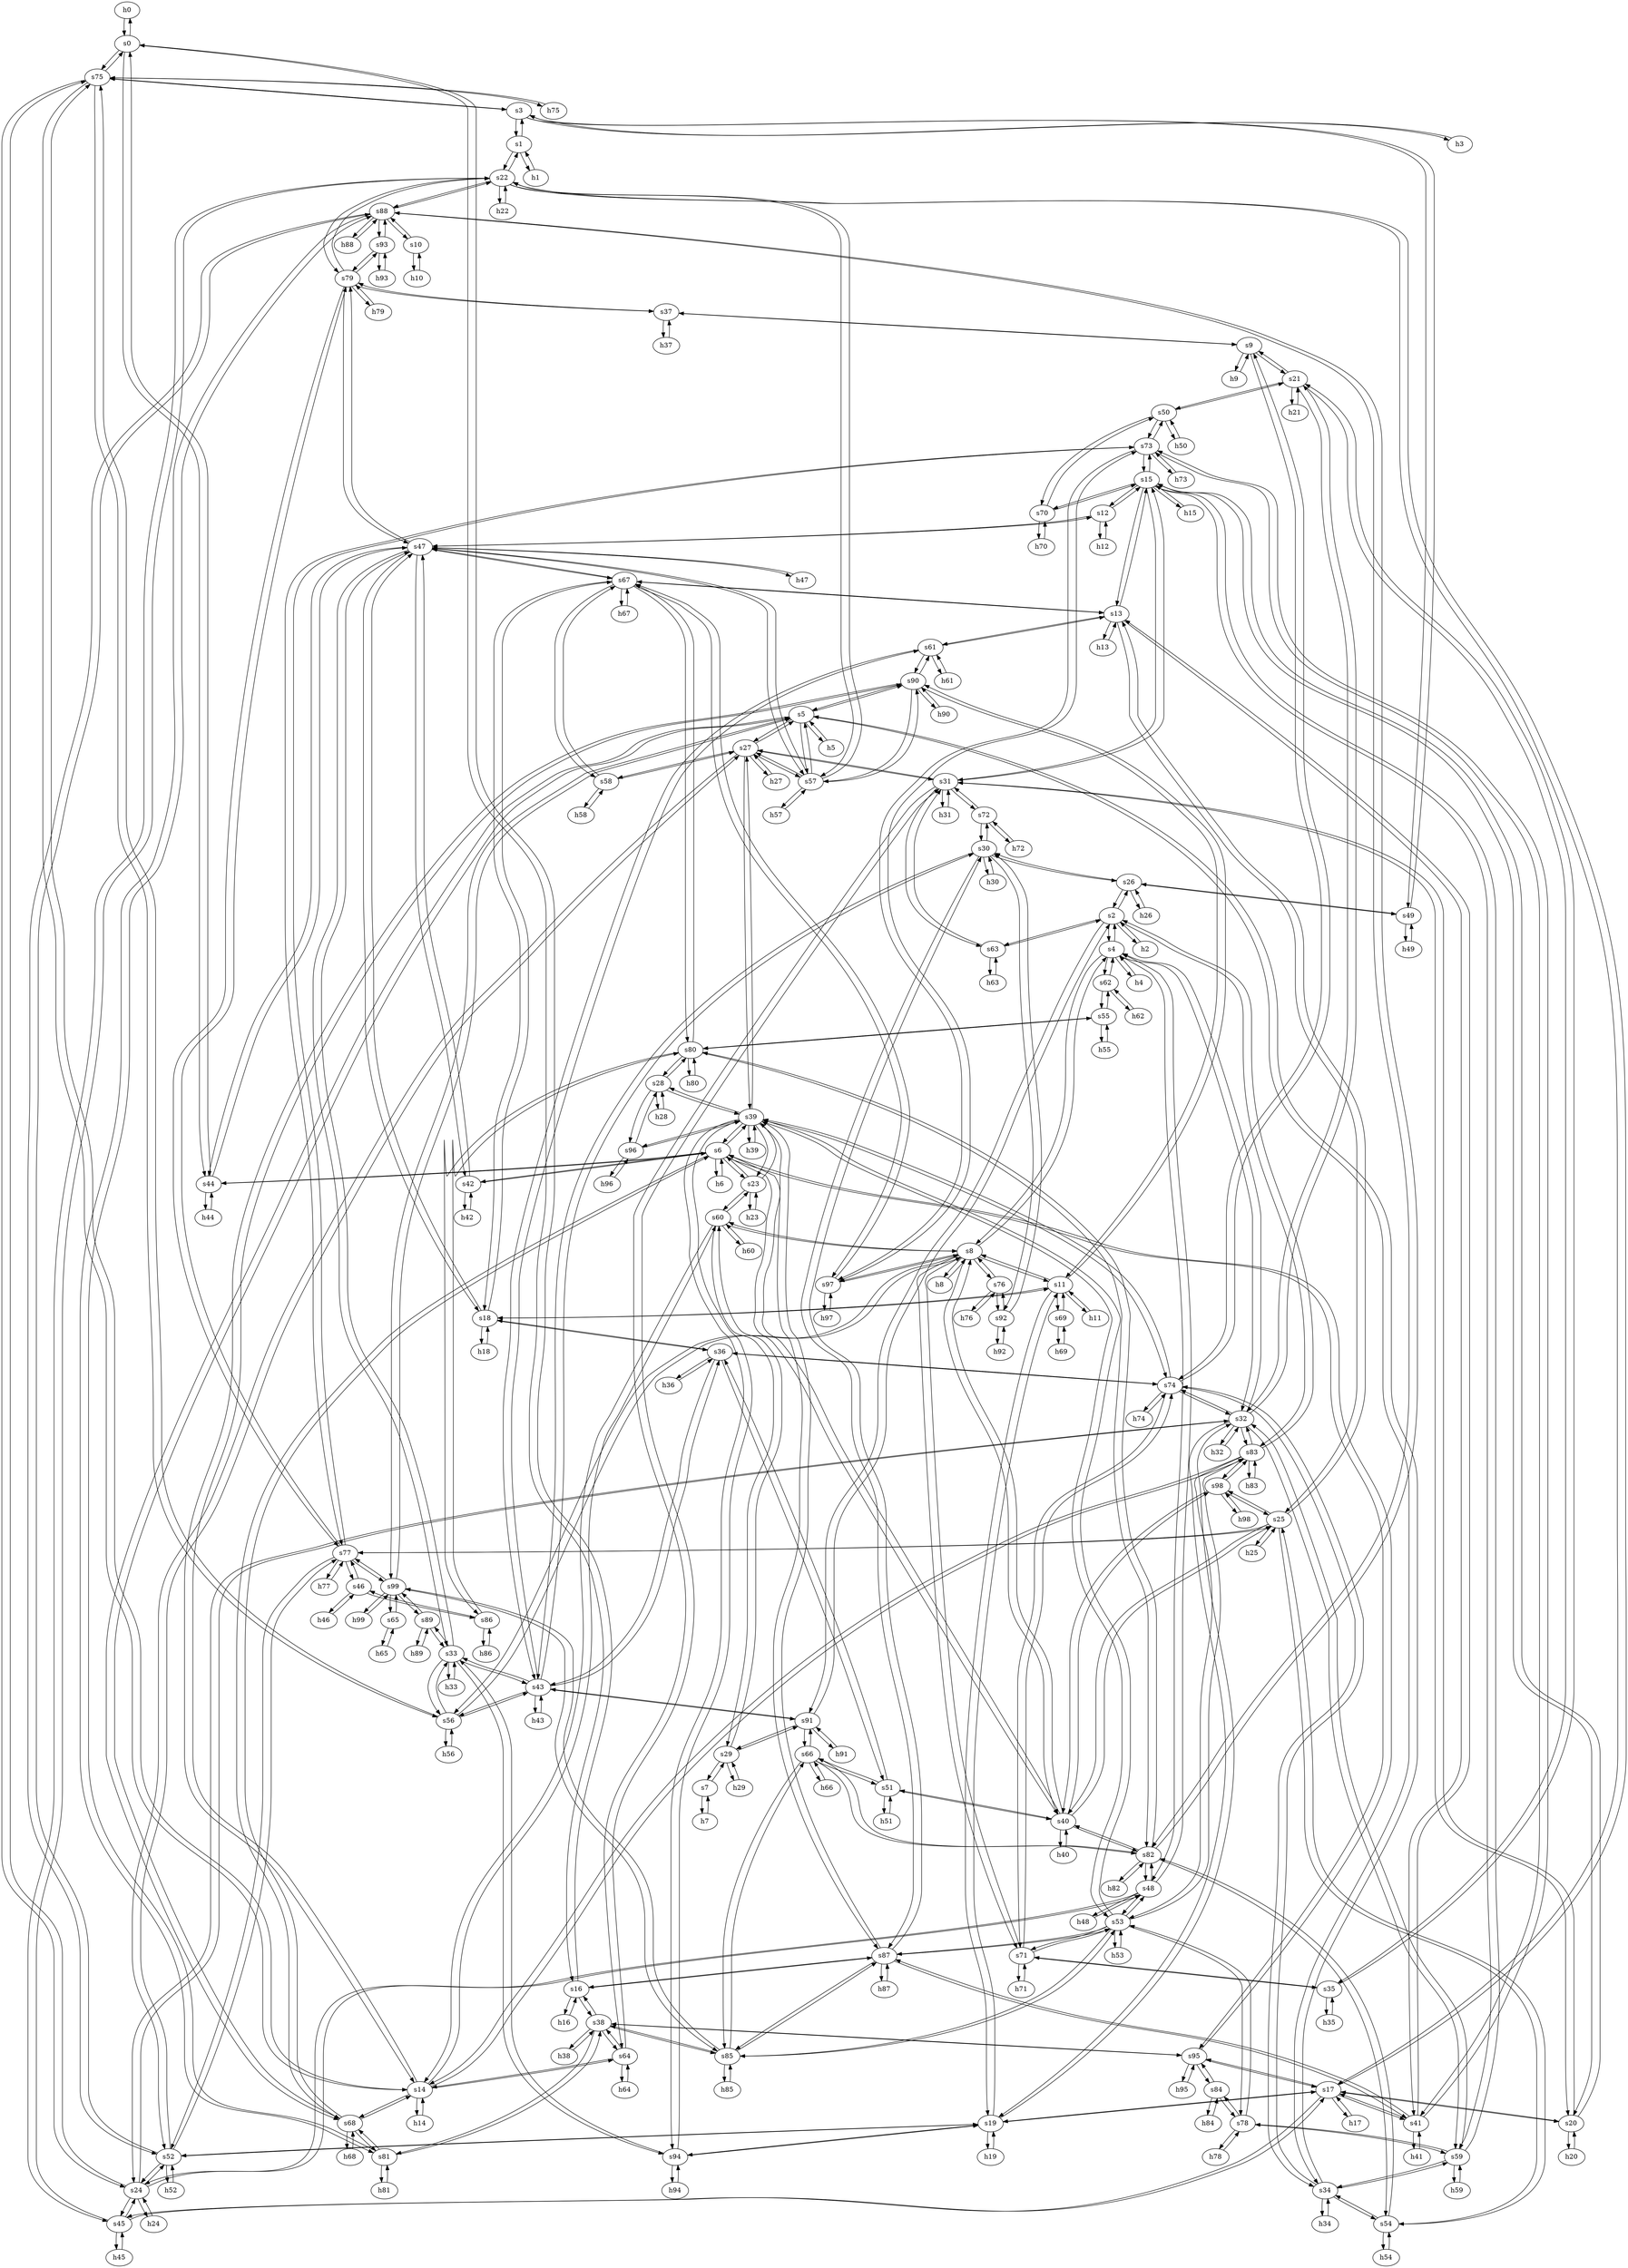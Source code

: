 strict digraph gnm100m200{
	h0 [ip="0.0.0.100",
		mac="00:00:00:00:1:0",
		type=host];
	s0 [id=0, 
		type=switch];
	h1 [ip="0.0.0.101",
		mac="00:00:00:00:1:1",
		type=host];
	s1 [id=1, 
		type=switch];
	h2 [ip="0.0.0.102",
		mac="00:00:00:00:1:2",
		type=host];
	s2 [id=2, 
		type=switch];
	h3 [ip="0.0.0.103",
		mac="00:00:00:00:1:3",
		type=host];
	s3 [id=3, 
		type=switch];
	h4 [ip="0.0.0.104",
		mac="00:00:00:00:1:4",
		type=host];
	s4 [id=4, 
		type=switch];
	h5 [ip="0.0.0.105",
		mac="00:00:00:00:1:5",
		type=host];
	s5 [id=5, 
		type=switch];
	h6 [ip="0.0.0.106",
		mac="00:00:00:00:1:6",
		type=host];
	s6 [id=6, 
		type=switch];
	h7 [ip="0.0.0.107",
		mac="00:00:00:00:1:7",
		type=host];
	s7 [id=7, 
		type=switch];
	h8 [ip="0.0.0.108",
		mac="00:00:00:00:1:8",
		type=host];
	s8 [id=8, 
		type=switch];
	h9 [ip="0.0.0.109",
		mac="00:00:00:00:1:9",
		type=host];
	s9 [id=9, 
		type=switch];
	h10 [ip="0.0.0.110",
		mac="00:00:00:00:1:10",
		type=host];
	s10 [id=10, 
		type=switch];
	h11 [ip="0.0.0.111",
		mac="00:00:00:00:1:11",
		type=host];
	s11 [id=11, 
		type=switch];
	h12 [ip="0.0.0.112",
		mac="00:00:00:00:1:12",
		type=host];
	s12 [id=12, 
		type=switch];
	h13 [ip="0.0.0.113",
		mac="00:00:00:00:1:13",
		type=host];
	s13 [id=13, 
		type=switch];
	h14 [ip="0.0.0.114",
		mac="00:00:00:00:1:14",
		type=host];
	s14 [id=14, 
		type=switch];
	h15 [ip="0.0.0.115",
		mac="00:00:00:00:1:15",
		type=host];
	s15 [id=15, 
		type=switch];
	h16 [ip="0.0.0.116",
		mac="00:00:00:00:1:16",
		type=host];
	s16 [id=16, 
		type=switch];
	h17 [ip="0.0.0.117",
		mac="00:00:00:00:1:17",
		type=host];
	s17 [id=17, 
		type=switch];
	h18 [ip="0.0.0.118",
		mac="00:00:00:00:1:18",
		type=host];
	s18 [id=18, 
		type=switch];
	h19 [ip="0.0.0.119",
		mac="00:00:00:00:1:19",
		type=host];
	s19 [id=19, 
		type=switch];
	h20 [ip="0.0.0.120",
		mac="00:00:00:00:1:20",
		type=host];
	s20 [id=20, 
		type=switch];
	h21 [ip="0.0.0.121",
		mac="00:00:00:00:1:21",
		type=host];
	s21 [id=21, 
		type=switch];
	h22 [ip="0.0.0.122",
		mac="00:00:00:00:1:22",
		type=host];
	s22 [id=22, 
		type=switch];
	h23 [ip="0.0.0.123",
		mac="00:00:00:00:1:23",
		type=host];
	s23 [id=23, 
		type=switch];
	h24 [ip="0.0.0.124",
		mac="00:00:00:00:1:24",
		type=host];
	s24 [id=24, 
		type=switch];
	h25 [ip="0.0.0.125",
		mac="00:00:00:00:1:25",
		type=host];
	s25 [id=25, 
		type=switch];
	h26 [ip="0.0.0.126",
		mac="00:00:00:00:1:26",
		type=host];
	s26 [id=26, 
		type=switch];
	h27 [ip="0.0.0.127",
		mac="00:00:00:00:1:27",
		type=host];
	s27 [id=27, 
		type=switch];
	h28 [ip="0.0.0.128",
		mac="00:00:00:00:1:28",
		type=host];
	s28 [id=28, 
		type=switch];
	h29 [ip="0.0.0.129",
		mac="00:00:00:00:1:29",
		type=host];
	s29 [id=29, 
		type=switch];
	h30 [ip="0.0.0.130",
		mac="00:00:00:00:1:30",
		type=host];
	s30 [id=30, 
		type=switch];
	h31 [ip="0.0.0.131",
		mac="00:00:00:00:1:31",
		type=host];
	s31 [id=31, 
		type=switch];
	h32 [ip="0.0.0.132",
		mac="00:00:00:00:1:32",
		type=host];
	s32 [id=32, 
		type=switch];
	h33 [ip="0.0.0.133",
		mac="00:00:00:00:1:33",
		type=host];
	s33 [id=33, 
		type=switch];
	h34 [ip="0.0.0.134",
		mac="00:00:00:00:1:34",
		type=host];
	s34 [id=34, 
		type=switch];
	h35 [ip="0.0.0.135",
		mac="00:00:00:00:1:35",
		type=host];
	s35 [id=35, 
		type=switch];
	h36 [ip="0.0.0.136",
		mac="00:00:00:00:1:36",
		type=host];
	s36 [id=36, 
		type=switch];
	h37 [ip="0.0.0.137",
		mac="00:00:00:00:1:37",
		type=host];
	s37 [id=37, 
		type=switch];
	h38 [ip="0.0.0.138",
		mac="00:00:00:00:1:38",
		type=host];
	s38 [id=38, 
		type=switch];
	h39 [ip="0.0.0.139",
		mac="00:00:00:00:1:39",
		type=host];
	s39 [id=39, 
		type=switch];
	h40 [ip="0.0.0.140",
		mac="00:00:00:00:1:40",
		type=host];
	s40 [id=40, 
		type=switch];
	h41 [ip="0.0.0.141",
		mac="00:00:00:00:1:41",
		type=host];
	s41 [id=41, 
		type=switch];
	h42 [ip="0.0.0.142",
		mac="00:00:00:00:1:42",
		type=host];
	s42 [id=42, 
		type=switch];
	h43 [ip="0.0.0.143",
		mac="00:00:00:00:1:43",
		type=host];
	s43 [id=43, 
		type=switch];
	h44 [ip="0.0.0.144",
		mac="00:00:00:00:1:44",
		type=host];
	s44 [id=44, 
		type=switch];
	h45 [ip="0.0.0.145",
		mac="00:00:00:00:1:45",
		type=host];
	s45 [id=45, 
		type=switch];
	h46 [ip="0.0.0.146",
		mac="00:00:00:00:1:46",
		type=host];
	s46 [id=46, 
		type=switch];
	h47 [ip="0.0.0.147",
		mac="00:00:00:00:1:47",
		type=host];
	s47 [id=47, 
		type=switch];
	h48 [ip="0.0.0.148",
		mac="00:00:00:00:1:48",
		type=host];
	s48 [id=48, 
		type=switch];
	h49 [ip="0.0.0.149",
		mac="00:00:00:00:1:49",
		type=host];
	s49 [id=49, 
		type=switch];
	h50 [ip="0.0.0.150",
		mac="00:00:00:00:1:50",
		type=host];
	s50 [id=50, 
		type=switch];
	h51 [ip="0.0.0.151",
		mac="00:00:00:00:1:51",
		type=host];
	s51 [id=51, 
		type=switch];
	h52 [ip="0.0.0.152",
		mac="00:00:00:00:1:52",
		type=host];
	s52 [id=52, 
		type=switch];
	h53 [ip="0.0.0.153",
		mac="00:00:00:00:1:53",
		type=host];
	s53 [id=53, 
		type=switch];
	h54 [ip="0.0.0.154",
		mac="00:00:00:00:1:54",
		type=host];
	s54 [id=54, 
		type=switch];
	h55 [ip="0.0.0.155",
		mac="00:00:00:00:1:55",
		type=host];
	s55 [id=55, 
		type=switch];
	h56 [ip="0.0.0.156",
		mac="00:00:00:00:1:56",
		type=host];
	s56 [id=56, 
		type=switch];
	h57 [ip="0.0.0.157",
		mac="00:00:00:00:1:57",
		type=host];
	s57 [id=57, 
		type=switch];
	h58 [ip="0.0.0.158",
		mac="00:00:00:00:1:58",
		type=host];
	s58 [id=58, 
		type=switch];
	h59 [ip="0.0.0.159",
		mac="00:00:00:00:1:59",
		type=host];
	s59 [id=59, 
		type=switch];
	h60 [ip="0.0.0.160",
		mac="00:00:00:00:1:60",
		type=host];
	s60 [id=60, 
		type=switch];
	h61 [ip="0.0.0.161",
		mac="00:00:00:00:1:61",
		type=host];
	s61 [id=61, 
		type=switch];
	h62 [ip="0.0.0.162",
		mac="00:00:00:00:1:62",
		type=host];
	s62 [id=62, 
		type=switch];
	h63 [ip="0.0.0.163",
		mac="00:00:00:00:1:63",
		type=host];
	s63 [id=63, 
		type=switch];
	h64 [ip="0.0.0.164",
		mac="00:00:00:00:1:64",
		type=host];
	s64 [id=64, 
		type=switch];
	h65 [ip="0.0.0.165",
		mac="00:00:00:00:1:65",
		type=host];
	s65 [id=65, 
		type=switch];
	h66 [ip="0.0.0.166",
		mac="00:00:00:00:1:66",
		type=host];
	s66 [id=66, 
		type=switch];
	h67 [ip="0.0.0.167",
		mac="00:00:00:00:1:67",
		type=host];
	s67 [id=67, 
		type=switch];
	h68 [ip="0.0.0.168",
		mac="00:00:00:00:1:68",
		type=host];
	s68 [id=68, 
		type=switch];
	h69 [ip="0.0.0.169",
		mac="00:00:00:00:1:69",
		type=host];
	s69 [id=69, 
		type=switch];
	h70 [ip="0.0.0.170",
		mac="00:00:00:00:1:70",
		type=host];
	s70 [id=70, 
		type=switch];
	h71 [ip="0.0.0.171",
		mac="00:00:00:00:1:71",
		type=host];
	s71 [id=71, 
		type=switch];
	h72 [ip="0.0.0.172",
		mac="00:00:00:00:1:72",
		type=host];
	s72 [id=72, 
		type=switch];
	h73 [ip="0.0.0.173",
		mac="00:00:00:00:1:73",
		type=host];
	s73 [id=73, 
		type=switch];
	h74 [ip="0.0.0.174",
		mac="00:00:00:00:1:74",
		type=host];
	s74 [id=74, 
		type=switch];
	h75 [ip="0.0.0.175",
		mac="00:00:00:00:1:75",
		type=host];
	s75 [id=75, 
		type=switch];
	h76 [ip="0.0.0.176",
		mac="00:00:00:00:1:76",
		type=host];
	s76 [id=76, 
		type=switch];
	h77 [ip="0.0.0.177",
		mac="00:00:00:00:1:77",
		type=host];
	s77 [id=77, 
		type=switch];
	h78 [ip="0.0.0.178",
		mac="00:00:00:00:1:78",
		type=host];
	s78 [id=78, 
		type=switch];
	h79 [ip="0.0.0.179",
		mac="00:00:00:00:1:79",
		type=host];
	s79 [id=79, 
		type=switch];
	h80 [ip="0.0.0.180",
		mac="00:00:00:00:1:80",
		type=host];
	s80 [id=80, 
		type=switch];
	h81 [ip="0.0.0.181",
		mac="00:00:00:00:1:81",
		type=host];
	s81 [id=81, 
		type=switch];
	h82 [ip="0.0.0.182",
		mac="00:00:00:00:1:82",
		type=host];
	s82 [id=82, 
		type=switch];
	h83 [ip="0.0.0.183",
		mac="00:00:00:00:1:83",
		type=host];
	s83 [id=83, 
		type=switch];
	h84 [ip="0.0.0.184",
		mac="00:00:00:00:1:84",
		type=host];
	s84 [id=84, 
		type=switch];
	h85 [ip="0.0.0.185",
		mac="00:00:00:00:1:85",
		type=host];
	s85 [id=85, 
		type=switch];
	h86 [ip="0.0.0.186",
		mac="00:00:00:00:1:86",
		type=host];
	s86 [id=86, 
		type=switch];
	h87 [ip="0.0.0.187",
		mac="00:00:00:00:1:87",
		type=host];
	s87 [id=87, 
		type=switch];
	h88 [ip="0.0.0.188",
		mac="00:00:00:00:1:88",
		type=host];
	s88 [id=88, 
		type=switch];
	h89 [ip="0.0.0.189",
		mac="00:00:00:00:1:89",
		type=host];
	s89 [id=89, 
		type=switch];
	h90 [ip="0.0.0.190",
		mac="00:00:00:00:1:90",
		type=host];
	s90 [id=90, 
		type=switch];
	h91 [ip="0.0.0.191",
		mac="00:00:00:00:1:91",
		type=host];
	s91 [id=91, 
		type=switch];
	h92 [ip="0.0.0.192",
		mac="00:00:00:00:1:92",
		type=host];
	s92 [id=92, 
		type=switch];
	h93 [ip="0.0.0.193",
		mac="00:00:00:00:1:93",
		type=host];
	s93 [id=93, 
		type=switch];
	h94 [ip="0.0.0.194",
		mac="00:00:00:00:1:94",
		type=host];
	s94 [id=94, 
		type=switch];
	h95 [ip="0.0.0.195",
		mac="00:00:00:00:1:95",
		type=host];
	s95 [id=95, 
		type=switch];
	h96 [ip="0.0.0.196",
		mac="00:00:00:00:1:96",
		type=host];
	s96 [id=96, 
		type=switch];
	h97 [ip="0.0.0.197",
		mac="00:00:00:00:1:97",
		type=host];
	s97 [id=97, 
		type=switch];
	h98 [ip="0.0.0.198",
		mac="00:00:00:00:1:98",
		type=host];
	s98 [id=98, 
		type=switch];
	h99 [ip="0.0.0.199",
		mac="00:00:00:00:1:99",
		type=host];
	s99 [id=99, 
		type=switch];
	h0 -> s0  [capacity="100Gbps", 
				cost=1, 
				dst_port=1,
				src_port=1];
	s0 -> h0  [capacity="100Gbps", 
				cost=1, 
				dst_port=1,
				src_port=1];
	h1 -> s1  [capacity="100Gbps", 
				cost=1, 
				dst_port=1,
				src_port=1];
	s1 -> h1  [capacity="100Gbps", 
				cost=1, 
				dst_port=1,
				src_port=1];
	h2 -> s2  [capacity="100Gbps", 
				cost=1, 
				dst_port=1,
				src_port=1];
	s2 -> h2  [capacity="100Gbps", 
				cost=1, 
				dst_port=1,
				src_port=1];
	h3 -> s3  [capacity="100Gbps", 
				cost=1, 
				dst_port=1,
				src_port=1];
	s3 -> h3  [capacity="100Gbps", 
				cost=1, 
				dst_port=1,
				src_port=1];
	h4 -> s4  [capacity="100Gbps", 
				cost=1, 
				dst_port=1,
				src_port=1];
	s4 -> h4  [capacity="100Gbps", 
				cost=1, 
				dst_port=1,
				src_port=1];
	h5 -> s5  [capacity="100Gbps", 
				cost=1, 
				dst_port=1,
				src_port=1];
	s5 -> h5  [capacity="100Gbps", 
				cost=1, 
				dst_port=1,
				src_port=1];
	h6 -> s6  [capacity="100Gbps", 
				cost=1, 
				dst_port=1,
				src_port=1];
	s6 -> h6  [capacity="100Gbps", 
				cost=1, 
				dst_port=1,
				src_port=1];
	h7 -> s7  [capacity="100Gbps", 
				cost=1, 
				dst_port=1,
				src_port=1];
	s7 -> h7  [capacity="100Gbps", 
				cost=1, 
				dst_port=1,
				src_port=1];
	h8 -> s8  [capacity="100Gbps", 
				cost=1, 
				dst_port=1,
				src_port=1];
	s8 -> h8  [capacity="100Gbps", 
				cost=1, 
				dst_port=1,
				src_port=1];
	h9 -> s9  [capacity="100Gbps", 
				cost=1, 
				dst_port=1,
				src_port=1];
	s9 -> h9  [capacity="100Gbps", 
				cost=1, 
				dst_port=1,
				src_port=1];
	h10 -> s10  [capacity="100Gbps", 
				cost=1, 
				dst_port=1,
				src_port=1];
	s10 -> h10  [capacity="100Gbps", 
				cost=1, 
				dst_port=1,
				src_port=1];
	h11 -> s11  [capacity="100Gbps", 
				cost=1, 
				dst_port=1,
				src_port=1];
	s11 -> h11  [capacity="100Gbps", 
				cost=1, 
				dst_port=1,
				src_port=1];
	h12 -> s12  [capacity="100Gbps", 
				cost=1, 
				dst_port=1,
				src_port=1];
	s12 -> h12  [capacity="100Gbps", 
				cost=1, 
				dst_port=1,
				src_port=1];
	h13 -> s13  [capacity="100Gbps", 
				cost=1, 
				dst_port=1,
				src_port=1];
	s13 -> h13  [capacity="100Gbps", 
				cost=1, 
				dst_port=1,
				src_port=1];
	h14 -> s14  [capacity="100Gbps", 
				cost=1, 
				dst_port=1,
				src_port=1];
	s14 -> h14  [capacity="100Gbps", 
				cost=1, 
				dst_port=1,
				src_port=1];
	h15 -> s15  [capacity="100Gbps", 
				cost=1, 
				dst_port=1,
				src_port=1];
	s15 -> h15  [capacity="100Gbps", 
				cost=1, 
				dst_port=1,
				src_port=1];
	h16 -> s16  [capacity="100Gbps", 
				cost=1, 
				dst_port=1,
				src_port=1];
	s16 -> h16  [capacity="100Gbps", 
				cost=1, 
				dst_port=1,
				src_port=1];
	h17 -> s17  [capacity="100Gbps", 
				cost=1, 
				dst_port=1,
				src_port=1];
	s17 -> h17  [capacity="100Gbps", 
				cost=1, 
				dst_port=1,
				src_port=1];
	h18 -> s18  [capacity="100Gbps", 
				cost=1, 
				dst_port=1,
				src_port=1];
	s18 -> h18  [capacity="100Gbps", 
				cost=1, 
				dst_port=1,
				src_port=1];
	h19 -> s19  [capacity="100Gbps", 
				cost=1, 
				dst_port=1,
				src_port=1];
	s19 -> h19  [capacity="100Gbps", 
				cost=1, 
				dst_port=1,
				src_port=1];
	h20 -> s20  [capacity="100Gbps", 
				cost=1, 
				dst_port=1,
				src_port=1];
	s20 -> h20  [capacity="100Gbps", 
				cost=1, 
				dst_port=1,
				src_port=1];
	h21 -> s21  [capacity="100Gbps", 
				cost=1, 
				dst_port=1,
				src_port=1];
	s21 -> h21  [capacity="100Gbps", 
				cost=1, 
				dst_port=1,
				src_port=1];
	h22 -> s22  [capacity="100Gbps", 
				cost=1, 
				dst_port=1,
				src_port=1];
	s22 -> h22  [capacity="100Gbps", 
				cost=1, 
				dst_port=1,
				src_port=1];
	h23 -> s23  [capacity="100Gbps", 
				cost=1, 
				dst_port=1,
				src_port=1];
	s23 -> h23  [capacity="100Gbps", 
				cost=1, 
				dst_port=1,
				src_port=1];
	h24 -> s24  [capacity="100Gbps", 
				cost=1, 
				dst_port=1,
				src_port=1];
	s24 -> h24  [capacity="100Gbps", 
				cost=1, 
				dst_port=1,
				src_port=1];
	h25 -> s25  [capacity="100Gbps", 
				cost=1, 
				dst_port=1,
				src_port=1];
	s25 -> h25  [capacity="100Gbps", 
				cost=1, 
				dst_port=1,
				src_port=1];
	h26 -> s26  [capacity="100Gbps", 
				cost=1, 
				dst_port=1,
				src_port=1];
	s26 -> h26  [capacity="100Gbps", 
				cost=1, 
				dst_port=1,
				src_port=1];
	h27 -> s27  [capacity="100Gbps", 
				cost=1, 
				dst_port=1,
				src_port=1];
	s27 -> h27  [capacity="100Gbps", 
				cost=1, 
				dst_port=1,
				src_port=1];
	h28 -> s28  [capacity="100Gbps", 
				cost=1, 
				dst_port=1,
				src_port=1];
	s28 -> h28  [capacity="100Gbps", 
				cost=1, 
				dst_port=1,
				src_port=1];
	h29 -> s29  [capacity="100Gbps", 
				cost=1, 
				dst_port=1,
				src_port=1];
	s29 -> h29  [capacity="100Gbps", 
				cost=1, 
				dst_port=1,
				src_port=1];
	h30 -> s30  [capacity="100Gbps", 
				cost=1, 
				dst_port=1,
				src_port=1];
	s30 -> h30  [capacity="100Gbps", 
				cost=1, 
				dst_port=1,
				src_port=1];
	h31 -> s31  [capacity="100Gbps", 
				cost=1, 
				dst_port=1,
				src_port=1];
	s31 -> h31  [capacity="100Gbps", 
				cost=1, 
				dst_port=1,
				src_port=1];
	h32 -> s32  [capacity="100Gbps", 
				cost=1, 
				dst_port=1,
				src_port=1];
	s32 -> h32  [capacity="100Gbps", 
				cost=1, 
				dst_port=1,
				src_port=1];
	h33 -> s33  [capacity="100Gbps", 
				cost=1, 
				dst_port=1,
				src_port=1];
	s33 -> h33  [capacity="100Gbps", 
				cost=1, 
				dst_port=1,
				src_port=1];
	h34 -> s34  [capacity="100Gbps", 
				cost=1, 
				dst_port=1,
				src_port=1];
	s34 -> h34  [capacity="100Gbps", 
				cost=1, 
				dst_port=1,
				src_port=1];
	h35 -> s35  [capacity="100Gbps", 
				cost=1, 
				dst_port=1,
				src_port=1];
	s35 -> h35  [capacity="100Gbps", 
				cost=1, 
				dst_port=1,
				src_port=1];
	h36 -> s36  [capacity="100Gbps", 
				cost=1, 
				dst_port=1,
				src_port=1];
	s36 -> h36  [capacity="100Gbps", 
				cost=1, 
				dst_port=1,
				src_port=1];
	h37 -> s37  [capacity="100Gbps", 
				cost=1, 
				dst_port=1,
				src_port=1];
	s37 -> h37  [capacity="100Gbps", 
				cost=1, 
				dst_port=1,
				src_port=1];
	h38 -> s38  [capacity="100Gbps", 
				cost=1, 
				dst_port=1,
				src_port=1];
	s38 -> h38  [capacity="100Gbps", 
				cost=1, 
				dst_port=1,
				src_port=1];
	h39 -> s39  [capacity="100Gbps", 
				cost=1, 
				dst_port=1,
				src_port=1];
	s39 -> h39  [capacity="100Gbps", 
				cost=1, 
				dst_port=1,
				src_port=1];
	h40 -> s40  [capacity="100Gbps", 
				cost=1, 
				dst_port=1,
				src_port=1];
	s40 -> h40  [capacity="100Gbps", 
				cost=1, 
				dst_port=1,
				src_port=1];
	h41 -> s41  [capacity="100Gbps", 
				cost=1, 
				dst_port=1,
				src_port=1];
	s41 -> h41  [capacity="100Gbps", 
				cost=1, 
				dst_port=1,
				src_port=1];
	h42 -> s42  [capacity="100Gbps", 
				cost=1, 
				dst_port=1,
				src_port=1];
	s42 -> h42  [capacity="100Gbps", 
				cost=1, 
				dst_port=1,
				src_port=1];
	h43 -> s43  [capacity="100Gbps", 
				cost=1, 
				dst_port=1,
				src_port=1];
	s43 -> h43  [capacity="100Gbps", 
				cost=1, 
				dst_port=1,
				src_port=1];
	h44 -> s44  [capacity="100Gbps", 
				cost=1, 
				dst_port=1,
				src_port=1];
	s44 -> h44  [capacity="100Gbps", 
				cost=1, 
				dst_port=1,
				src_port=1];
	h45 -> s45  [capacity="100Gbps", 
				cost=1, 
				dst_port=1,
				src_port=1];
	s45 -> h45  [capacity="100Gbps", 
				cost=1, 
				dst_port=1,
				src_port=1];
	h46 -> s46  [capacity="100Gbps", 
				cost=1, 
				dst_port=1,
				src_port=1];
	s46 -> h46  [capacity="100Gbps", 
				cost=1, 
				dst_port=1,
				src_port=1];
	h47 -> s47  [capacity="100Gbps", 
				cost=1, 
				dst_port=1,
				src_port=1];
	s47 -> h47  [capacity="100Gbps", 
				cost=1, 
				dst_port=1,
				src_port=1];
	h48 -> s48  [capacity="100Gbps", 
				cost=1, 
				dst_port=1,
				src_port=1];
	s48 -> h48  [capacity="100Gbps", 
				cost=1, 
				dst_port=1,
				src_port=1];
	h49 -> s49  [capacity="100Gbps", 
				cost=1, 
				dst_port=1,
				src_port=1];
	s49 -> h49  [capacity="100Gbps", 
				cost=1, 
				dst_port=1,
				src_port=1];
	h50 -> s50  [capacity="100Gbps", 
				cost=1, 
				dst_port=1,
				src_port=1];
	s50 -> h50  [capacity="100Gbps", 
				cost=1, 
				dst_port=1,
				src_port=1];
	h51 -> s51  [capacity="100Gbps", 
				cost=1, 
				dst_port=1,
				src_port=1];
	s51 -> h51  [capacity="100Gbps", 
				cost=1, 
				dst_port=1,
				src_port=1];
	h52 -> s52  [capacity="100Gbps", 
				cost=1, 
				dst_port=1,
				src_port=1];
	s52 -> h52  [capacity="100Gbps", 
				cost=1, 
				dst_port=1,
				src_port=1];
	h53 -> s53  [capacity="100Gbps", 
				cost=1, 
				dst_port=1,
				src_port=1];
	s53 -> h53  [capacity="100Gbps", 
				cost=1, 
				dst_port=1,
				src_port=1];
	h54 -> s54  [capacity="100Gbps", 
				cost=1, 
				dst_port=1,
				src_port=1];
	s54 -> h54  [capacity="100Gbps", 
				cost=1, 
				dst_port=1,
				src_port=1];
	h55 -> s55  [capacity="100Gbps", 
				cost=1, 
				dst_port=1,
				src_port=1];
	s55 -> h55  [capacity="100Gbps", 
				cost=1, 
				dst_port=1,
				src_port=1];
	h56 -> s56  [capacity="100Gbps", 
				cost=1, 
				dst_port=1,
				src_port=1];
	s56 -> h56  [capacity="100Gbps", 
				cost=1, 
				dst_port=1,
				src_port=1];
	h57 -> s57  [capacity="100Gbps", 
				cost=1, 
				dst_port=1,
				src_port=1];
	s57 -> h57  [capacity="100Gbps", 
				cost=1, 
				dst_port=1,
				src_port=1];
	h58 -> s58  [capacity="100Gbps", 
				cost=1, 
				dst_port=1,
				src_port=1];
	s58 -> h58  [capacity="100Gbps", 
				cost=1, 
				dst_port=1,
				src_port=1];
	h59 -> s59  [capacity="100Gbps", 
				cost=1, 
				dst_port=1,
				src_port=1];
	s59 -> h59  [capacity="100Gbps", 
				cost=1, 
				dst_port=1,
				src_port=1];
	h60 -> s60  [capacity="100Gbps", 
				cost=1, 
				dst_port=1,
				src_port=1];
	s60 -> h60  [capacity="100Gbps", 
				cost=1, 
				dst_port=1,
				src_port=1];
	h61 -> s61  [capacity="100Gbps", 
				cost=1, 
				dst_port=1,
				src_port=1];
	s61 -> h61  [capacity="100Gbps", 
				cost=1, 
				dst_port=1,
				src_port=1];
	h62 -> s62  [capacity="100Gbps", 
				cost=1, 
				dst_port=1,
				src_port=1];
	s62 -> h62  [capacity="100Gbps", 
				cost=1, 
				dst_port=1,
				src_port=1];
	h63 -> s63  [capacity="100Gbps", 
				cost=1, 
				dst_port=1,
				src_port=1];
	s63 -> h63  [capacity="100Gbps", 
				cost=1, 
				dst_port=1,
				src_port=1];
	h64 -> s64  [capacity="100Gbps", 
				cost=1, 
				dst_port=1,
				src_port=1];
	s64 -> h64  [capacity="100Gbps", 
				cost=1, 
				dst_port=1,
				src_port=1];
	h65 -> s65  [capacity="100Gbps", 
				cost=1, 
				dst_port=1,
				src_port=1];
	s65 -> h65  [capacity="100Gbps", 
				cost=1, 
				dst_port=1,
				src_port=1];
	h66 -> s66  [capacity="100Gbps", 
				cost=1, 
				dst_port=1,
				src_port=1];
	s66 -> h66  [capacity="100Gbps", 
				cost=1, 
				dst_port=1,
				src_port=1];
	h67 -> s67  [capacity="100Gbps", 
				cost=1, 
				dst_port=1,
				src_port=1];
	s67 -> h67  [capacity="100Gbps", 
				cost=1, 
				dst_port=1,
				src_port=1];
	h68 -> s68  [capacity="100Gbps", 
				cost=1, 
				dst_port=1,
				src_port=1];
	s68 -> h68  [capacity="100Gbps", 
				cost=1, 
				dst_port=1,
				src_port=1];
	h69 -> s69  [capacity="100Gbps", 
				cost=1, 
				dst_port=1,
				src_port=1];
	s69 -> h69  [capacity="100Gbps", 
				cost=1, 
				dst_port=1,
				src_port=1];
	h70 -> s70  [capacity="100Gbps", 
				cost=1, 
				dst_port=1,
				src_port=1];
	s70 -> h70  [capacity="100Gbps", 
				cost=1, 
				dst_port=1,
				src_port=1];
	h71 -> s71  [capacity="100Gbps", 
				cost=1, 
				dst_port=1,
				src_port=1];
	s71 -> h71  [capacity="100Gbps", 
				cost=1, 
				dst_port=1,
				src_port=1];
	h72 -> s72  [capacity="100Gbps", 
				cost=1, 
				dst_port=1,
				src_port=1];
	s72 -> h72  [capacity="100Gbps", 
				cost=1, 
				dst_port=1,
				src_port=1];
	h73 -> s73  [capacity="100Gbps", 
				cost=1, 
				dst_port=1,
				src_port=1];
	s73 -> h73  [capacity="100Gbps", 
				cost=1, 
				dst_port=1,
				src_port=1];
	h74 -> s74  [capacity="100Gbps", 
				cost=1, 
				dst_port=1,
				src_port=1];
	s74 -> h74  [capacity="100Gbps", 
				cost=1, 
				dst_port=1,
				src_port=1];
	h75 -> s75  [capacity="100Gbps", 
				cost=1, 
				dst_port=1,
				src_port=1];
	s75 -> h75  [capacity="100Gbps", 
				cost=1, 
				dst_port=1,
				src_port=1];
	h76 -> s76  [capacity="100Gbps", 
				cost=1, 
				dst_port=1,
				src_port=1];
	s76 -> h76  [capacity="100Gbps", 
				cost=1, 
				dst_port=1,
				src_port=1];
	h77 -> s77  [capacity="100Gbps", 
				cost=1, 
				dst_port=1,
				src_port=1];
	s77 -> h77  [capacity="100Gbps", 
				cost=1, 
				dst_port=1,
				src_port=1];
	h78 -> s78  [capacity="100Gbps", 
				cost=1, 
				dst_port=1,
				src_port=1];
	s78 -> h78  [capacity="100Gbps", 
				cost=1, 
				dst_port=1,
				src_port=1];
	h79 -> s79  [capacity="100Gbps", 
				cost=1, 
				dst_port=1,
				src_port=1];
	s79 -> h79  [capacity="100Gbps", 
				cost=1, 
				dst_port=1,
				src_port=1];
	h80 -> s80  [capacity="100Gbps", 
				cost=1, 
				dst_port=1,
				src_port=1];
	s80 -> h80  [capacity="100Gbps", 
				cost=1, 
				dst_port=1,
				src_port=1];
	h81 -> s81  [capacity="100Gbps", 
				cost=1, 
				dst_port=1,
				src_port=1];
	s81 -> h81  [capacity="100Gbps", 
				cost=1, 
				dst_port=1,
				src_port=1];
	h82 -> s82  [capacity="100Gbps", 
				cost=1, 
				dst_port=1,
				src_port=1];
	s82 -> h82  [capacity="100Gbps", 
				cost=1, 
				dst_port=1,
				src_port=1];
	h83 -> s83  [capacity="100Gbps", 
				cost=1, 
				dst_port=1,
				src_port=1];
	s83 -> h83  [capacity="100Gbps", 
				cost=1, 
				dst_port=1,
				src_port=1];
	h84 -> s84  [capacity="100Gbps", 
				cost=1, 
				dst_port=1,
				src_port=1];
	s84 -> h84  [capacity="100Gbps", 
				cost=1, 
				dst_port=1,
				src_port=1];
	h85 -> s85  [capacity="100Gbps", 
				cost=1, 
				dst_port=1,
				src_port=1];
	s85 -> h85  [capacity="100Gbps", 
				cost=1, 
				dst_port=1,
				src_port=1];
	h86 -> s86  [capacity="100Gbps", 
				cost=1, 
				dst_port=1,
				src_port=1];
	s86 -> h86  [capacity="100Gbps", 
				cost=1, 
				dst_port=1,
				src_port=1];
	h87 -> s87  [capacity="100Gbps", 
				cost=1, 
				dst_port=1,
				src_port=1];
	s87 -> h87  [capacity="100Gbps", 
				cost=1, 
				dst_port=1,
				src_port=1];
	h88 -> s88  [capacity="100Gbps", 
				cost=1, 
				dst_port=1,
				src_port=1];
	s88 -> h88  [capacity="100Gbps", 
				cost=1, 
				dst_port=1,
				src_port=1];
	h89 -> s89  [capacity="100Gbps", 
				cost=1, 
				dst_port=1,
				src_port=1];
	s89 -> h89  [capacity="100Gbps", 
				cost=1, 
				dst_port=1,
				src_port=1];
	h90 -> s90  [capacity="100Gbps", 
				cost=1, 
				dst_port=1,
				src_port=1];
	s90 -> h90  [capacity="100Gbps", 
				cost=1, 
				dst_port=1,
				src_port=1];
	h91 -> s91  [capacity="100Gbps", 
				cost=1, 
				dst_port=1,
				src_port=1];
	s91 -> h91  [capacity="100Gbps", 
				cost=1, 
				dst_port=1,
				src_port=1];
	h92 -> s92  [capacity="100Gbps", 
				cost=1, 
				dst_port=1,
				src_port=1];
	s92 -> h92  [capacity="100Gbps", 
				cost=1, 
				dst_port=1,
				src_port=1];
	h93 -> s93  [capacity="100Gbps", 
				cost=1, 
				dst_port=1,
				src_port=1];
	s93 -> h93  [capacity="100Gbps", 
				cost=1, 
				dst_port=1,
				src_port=1];
	h94 -> s94  [capacity="100Gbps", 
				cost=1, 
				dst_port=1,
				src_port=1];
	s94 -> h94  [capacity="100Gbps", 
				cost=1, 
				dst_port=1,
				src_port=1];
	h95 -> s95  [capacity="100Gbps", 
				cost=1, 
				dst_port=1,
				src_port=1];
	s95 -> h95  [capacity="100Gbps", 
				cost=1, 
				dst_port=1,
				src_port=1];
	h96 -> s96  [capacity="100Gbps", 
				cost=1, 
				dst_port=1,
				src_port=1];
	s96 -> h96  [capacity="100Gbps", 
				cost=1, 
				dst_port=1,
				src_port=1];
	h97 -> s97  [capacity="100Gbps", 
				cost=1, 
				dst_port=1,
				src_port=1];
	s97 -> h97  [capacity="100Gbps", 
				cost=1, 
				dst_port=1,
				src_port=1];
	h98 -> s98  [capacity="100Gbps", 
				cost=1, 
				dst_port=1,
				src_port=1];
	s98 -> h98  [capacity="100Gbps", 
				cost=1, 
				dst_port=1,
				src_port=1];
	h99 -> s99  [capacity="100Gbps", 
				cost=1, 
				dst_port=1,
				src_port=1];
	s99 -> h99  [capacity="100Gbps", 
				cost=1, 
				dst_port=1,
				src_port=1];
	s0 -> s16  [capacity="1Gbps", 
				cost=1, 
				dst_port=1,
				src_port=1];
	s0 -> s44  [capacity="1Gbps", 
				cost=1, 
				dst_port=1,
				src_port=1];
	s0 -> s75  [capacity="1Gbps", 
				cost=1, 
				dst_port=1,
				src_port=1];
	s1 -> s3  [capacity="1Gbps", 
				cost=1, 
				dst_port=1,
				src_port=1];
	s1 -> s22  [capacity="1Gbps", 
				cost=1, 
				dst_port=1,
				src_port=1];
	s2 -> s4  [capacity="1Gbps", 
				cost=1, 
				dst_port=1,
				src_port=1];
	s2 -> s26  [capacity="1Gbps", 
				cost=1, 
				dst_port=1,
				src_port=1];
	s2 -> s63  [capacity="1Gbps", 
				cost=1, 
				dst_port=1,
				src_port=1];
	s2 -> s83  [capacity="1Gbps", 
				cost=1, 
				dst_port=1,
				src_port=1];
	s2 -> s91  [capacity="1Gbps", 
				cost=1, 
				dst_port=1,
				src_port=1];
	s3 -> s1  [capacity="1Gbps", 
				cost=1, 
				dst_port=1,
				src_port=1];
	s3 -> s49  [capacity="1Gbps", 
				cost=1, 
				dst_port=1,
				src_port=1];
	s3 -> s75  [capacity="1Gbps", 
				cost=1, 
				dst_port=1,
				src_port=1];
	s4 -> s2  [capacity="1Gbps", 
				cost=1, 
				dst_port=1,
				src_port=1];
	s4 -> s8  [capacity="1Gbps", 
				cost=1, 
				dst_port=1,
				src_port=1];
	s4 -> s32  [capacity="1Gbps", 
				cost=1, 
				dst_port=1,
				src_port=1];
	s4 -> s48  [capacity="1Gbps", 
				cost=1, 
				dst_port=1,
				src_port=1];
	s4 -> s62  [capacity="1Gbps", 
				cost=1, 
				dst_port=1,
				src_port=1];
	s5 -> s27  [capacity="1Gbps", 
				cost=1, 
				dst_port=1,
				src_port=1];
	s5 -> s34  [capacity="1Gbps", 
				cost=1, 
				dst_port=1,
				src_port=1];
	s5 -> s57  [capacity="1Gbps", 
				cost=1, 
				dst_port=1,
				src_port=1];
	s5 -> s68  [capacity="1Gbps", 
				cost=1, 
				dst_port=1,
				src_port=1];
	s5 -> s90  [capacity="1Gbps", 
				cost=1, 
				dst_port=1,
				src_port=1];
	s5 -> s99  [capacity="1Gbps", 
				cost=1, 
				dst_port=1,
				src_port=1];
	s6 -> s23  [capacity="1Gbps", 
				cost=1, 
				dst_port=1,
				src_port=1];
	s6 -> s39  [capacity="1Gbps", 
				cost=1, 
				dst_port=1,
				src_port=1];
	s6 -> s40  [capacity="1Gbps", 
				cost=1, 
				dst_port=1,
				src_port=1];
	s6 -> s42  [capacity="1Gbps", 
				cost=1, 
				dst_port=1,
				src_port=1];
	s6 -> s44  [capacity="1Gbps", 
				cost=1, 
				dst_port=1,
				src_port=1];
	s6 -> s68  [capacity="1Gbps", 
				cost=1, 
				dst_port=1,
				src_port=1];
	s6 -> s95  [capacity="1Gbps", 
				cost=1, 
				dst_port=1,
				src_port=1];
	s7 -> s29  [capacity="1Gbps", 
				cost=1, 
				dst_port=1,
				src_port=1];
	s8 -> s4  [capacity="1Gbps", 
				cost=1, 
				dst_port=1,
				src_port=1];
	s8 -> s11  [capacity="1Gbps", 
				cost=1, 
				dst_port=1,
				src_port=1];
	s8 -> s40  [capacity="1Gbps", 
				cost=1, 
				dst_port=1,
				src_port=1];
	s8 -> s56  [capacity="1Gbps", 
				cost=1, 
				dst_port=1,
				src_port=1];
	s8 -> s60  [capacity="1Gbps", 
				cost=1, 
				dst_port=1,
				src_port=1];
	s8 -> s71  [capacity="1Gbps", 
				cost=1, 
				dst_port=1,
				src_port=1];
	s8 -> s76  [capacity="1Gbps", 
				cost=1, 
				dst_port=1,
				src_port=1];
	s8 -> s97  [capacity="1Gbps", 
				cost=1, 
				dst_port=1,
				src_port=1];
	s9 -> s21  [capacity="1Gbps", 
				cost=1, 
				dst_port=1,
				src_port=1];
	s9 -> s37  [capacity="1Gbps", 
				cost=1, 
				dst_port=1,
				src_port=1];
	s9 -> s74  [capacity="1Gbps", 
				cost=1, 
				dst_port=1,
				src_port=1];
	s10 -> s88  [capacity="1Gbps", 
				cost=1, 
				dst_port=1,
				src_port=1];
	s11 -> s8  [capacity="1Gbps", 
				cost=1, 
				dst_port=1,
				src_port=1];
	s11 -> s18  [capacity="1Gbps", 
				cost=1, 
				dst_port=1,
				src_port=1];
	s11 -> s19  [capacity="1Gbps", 
				cost=1, 
				dst_port=1,
				src_port=1];
	s11 -> s69  [capacity="1Gbps", 
				cost=1, 
				dst_port=1,
				src_port=1];
	s11 -> s90  [capacity="1Gbps", 
				cost=1, 
				dst_port=1,
				src_port=1];
	s12 -> s15  [capacity="1Gbps", 
				cost=1, 
				dst_port=1,
				src_port=1];
	s12 -> s47  [capacity="1Gbps", 
				cost=1, 
				dst_port=1,
				src_port=1];
	s13 -> s15  [capacity="1Gbps", 
				cost=1, 
				dst_port=1,
				src_port=1];
	s13 -> s25  [capacity="1Gbps", 
				cost=1, 
				dst_port=1,
				src_port=1];
	s13 -> s41  [capacity="1Gbps", 
				cost=1, 
				dst_port=1,
				src_port=1];
	s13 -> s61  [capacity="1Gbps", 
				cost=1, 
				dst_port=1,
				src_port=1];
	s13 -> s67  [capacity="1Gbps", 
				cost=1, 
				dst_port=1,
				src_port=1];
	s14 -> s60  [capacity="1Gbps", 
				cost=1, 
				dst_port=1,
				src_port=1];
	s14 -> s64  [capacity="1Gbps", 
				cost=1, 
				dst_port=1,
				src_port=1];
	s14 -> s68  [capacity="1Gbps", 
				cost=1, 
				dst_port=1,
				src_port=1];
	s14 -> s75  [capacity="1Gbps", 
				cost=1, 
				dst_port=1,
				src_port=1];
	s14 -> s83  [capacity="1Gbps", 
				cost=1, 
				dst_port=1,
				src_port=1];
	s14 -> s90  [capacity="1Gbps", 
				cost=1, 
				dst_port=1,
				src_port=1];
	s15 -> s12  [capacity="1Gbps", 
				cost=1, 
				dst_port=1,
				src_port=1];
	s15 -> s13  [capacity="1Gbps", 
				cost=1, 
				dst_port=1,
				src_port=1];
	s15 -> s20  [capacity="1Gbps", 
				cost=1, 
				dst_port=1,
				src_port=1];
	s15 -> s31  [capacity="1Gbps", 
				cost=1, 
				dst_port=1,
				src_port=1];
	s15 -> s59  [capacity="1Gbps", 
				cost=1, 
				dst_port=1,
				src_port=1];
	s15 -> s70  [capacity="1Gbps", 
				cost=1, 
				dst_port=1,
				src_port=1];
	s15 -> s73  [capacity="1Gbps", 
				cost=1, 
				dst_port=1,
				src_port=1];
	s16 -> s0  [capacity="1Gbps", 
				cost=1, 
				dst_port=1,
				src_port=1];
	s16 -> s38  [capacity="1Gbps", 
				cost=1, 
				dst_port=1,
				src_port=1];
	s16 -> s87  [capacity="1Gbps", 
				cost=1, 
				dst_port=1,
				src_port=1];
	s17 -> s19  [capacity="1Gbps", 
				cost=1, 
				dst_port=1,
				src_port=1];
	s17 -> s20  [capacity="1Gbps", 
				cost=1, 
				dst_port=1,
				src_port=1];
	s17 -> s22  [capacity="1Gbps", 
				cost=1, 
				dst_port=1,
				src_port=1];
	s17 -> s41  [capacity="1Gbps", 
				cost=1, 
				dst_port=1,
				src_port=1];
	s17 -> s45  [capacity="1Gbps", 
				cost=1, 
				dst_port=1,
				src_port=1];
	s17 -> s95  [capacity="1Gbps", 
				cost=1, 
				dst_port=1,
				src_port=1];
	s18 -> s11  [capacity="1Gbps", 
				cost=1, 
				dst_port=1,
				src_port=1];
	s18 -> s36  [capacity="1Gbps", 
				cost=1, 
				dst_port=1,
				src_port=1];
	s18 -> s47  [capacity="1Gbps", 
				cost=1, 
				dst_port=1,
				src_port=1];
	s18 -> s67  [capacity="1Gbps", 
				cost=1, 
				dst_port=1,
				src_port=1];
	s19 -> s11  [capacity="1Gbps", 
				cost=1, 
				dst_port=1,
				src_port=1];
	s19 -> s17  [capacity="1Gbps", 
				cost=1, 
				dst_port=1,
				src_port=1];
	s19 -> s32  [capacity="1Gbps", 
				cost=1, 
				dst_port=1,
				src_port=1];
	s19 -> s52  [capacity="1Gbps", 
				cost=1, 
				dst_port=1,
				src_port=1];
	s19 -> s94  [capacity="1Gbps", 
				cost=1, 
				dst_port=1,
				src_port=1];
	s20 -> s15  [capacity="1Gbps", 
				cost=1, 
				dst_port=1,
				src_port=1];
	s20 -> s17  [capacity="1Gbps", 
				cost=1, 
				dst_port=1,
				src_port=1];
	s20 -> s31  [capacity="1Gbps", 
				cost=1, 
				dst_port=1,
				src_port=1];
	s21 -> s9  [capacity="1Gbps", 
				cost=1, 
				dst_port=1,
				src_port=1];
	s21 -> s32  [capacity="1Gbps", 
				cost=1, 
				dst_port=1,
				src_port=1];
	s21 -> s35  [capacity="1Gbps", 
				cost=1, 
				dst_port=1,
				src_port=1];
	s21 -> s50  [capacity="1Gbps", 
				cost=1, 
				dst_port=1,
				src_port=1];
	s22 -> s1  [capacity="1Gbps", 
				cost=1, 
				dst_port=1,
				src_port=1];
	s22 -> s17  [capacity="1Gbps", 
				cost=1, 
				dst_port=1,
				src_port=1];
	s22 -> s45  [capacity="1Gbps", 
				cost=1, 
				dst_port=1,
				src_port=1];
	s22 -> s57  [capacity="1Gbps", 
				cost=1, 
				dst_port=1,
				src_port=1];
	s22 -> s79  [capacity="1Gbps", 
				cost=1, 
				dst_port=1,
				src_port=1];
	s22 -> s88  [capacity="1Gbps", 
				cost=1, 
				dst_port=1,
				src_port=1];
	s23 -> s6  [capacity="1Gbps", 
				cost=1, 
				dst_port=1,
				src_port=1];
	s23 -> s39  [capacity="1Gbps", 
				cost=1, 
				dst_port=1,
				src_port=1];
	s23 -> s60  [capacity="1Gbps", 
				cost=1, 
				dst_port=1,
				src_port=1];
	s24 -> s32  [capacity="1Gbps", 
				cost=1, 
				dst_port=1,
				src_port=1];
	s24 -> s45  [capacity="1Gbps", 
				cost=1, 
				dst_port=1,
				src_port=1];
	s24 -> s48  [capacity="1Gbps", 
				cost=1, 
				dst_port=1,
				src_port=1];
	s24 -> s52  [capacity="1Gbps", 
				cost=1, 
				dst_port=1,
				src_port=1];
	s24 -> s75  [capacity="1Gbps", 
				cost=1, 
				dst_port=1,
				src_port=1];
	s25 -> s13  [capacity="1Gbps", 
				cost=1, 
				dst_port=1,
				src_port=1];
	s25 -> s40  [capacity="1Gbps", 
				cost=1, 
				dst_port=1,
				src_port=1];
	s25 -> s54  [capacity="1Gbps", 
				cost=1, 
				dst_port=1,
				src_port=1];
	s25 -> s77  [capacity="1Gbps", 
				cost=1, 
				dst_port=1,
				src_port=1];
	s25 -> s98  [capacity="1Gbps", 
				cost=1, 
				dst_port=1,
				src_port=1];
	s26 -> s2  [capacity="1Gbps", 
				cost=1, 
				dst_port=1,
				src_port=1];
	s26 -> s30  [capacity="1Gbps", 
				cost=1, 
				dst_port=1,
				src_port=1];
	s26 -> s49  [capacity="1Gbps", 
				cost=1, 
				dst_port=1,
				src_port=1];
	s27 -> s5  [capacity="1Gbps", 
				cost=1, 
				dst_port=1,
				src_port=1];
	s27 -> s31  [capacity="1Gbps", 
				cost=1, 
				dst_port=1,
				src_port=1];
	s27 -> s39  [capacity="1Gbps", 
				cost=1, 
				dst_port=1,
				src_port=1];
	s27 -> s52  [capacity="1Gbps", 
				cost=1, 
				dst_port=1,
				src_port=1];
	s27 -> s57  [capacity="1Gbps", 
				cost=1, 
				dst_port=1,
				src_port=1];
	s27 -> s58  [capacity="1Gbps", 
				cost=1, 
				dst_port=1,
				src_port=1];
	s28 -> s39  [capacity="1Gbps", 
				cost=1, 
				dst_port=1,
				src_port=1];
	s28 -> s80  [capacity="1Gbps", 
				cost=1, 
				dst_port=1,
				src_port=1];
	s28 -> s96  [capacity="1Gbps", 
				cost=1, 
				dst_port=1,
				src_port=1];
	s29 -> s7  [capacity="1Gbps", 
				cost=1, 
				dst_port=1,
				src_port=1];
	s29 -> s60  [capacity="1Gbps", 
				cost=1, 
				dst_port=1,
				src_port=1];
	s29 -> s91  [capacity="1Gbps", 
				cost=1, 
				dst_port=1,
				src_port=1];
	s30 -> s26  [capacity="1Gbps", 
				cost=1, 
				dst_port=1,
				src_port=1];
	s30 -> s43  [capacity="1Gbps", 
				cost=1, 
				dst_port=1,
				src_port=1];
	s30 -> s72  [capacity="1Gbps", 
				cost=1, 
				dst_port=1,
				src_port=1];
	s30 -> s87  [capacity="1Gbps", 
				cost=1, 
				dst_port=1,
				src_port=1];
	s30 -> s92  [capacity="1Gbps", 
				cost=1, 
				dst_port=1,
				src_port=1];
	s31 -> s15  [capacity="1Gbps", 
				cost=1, 
				dst_port=1,
				src_port=1];
	s31 -> s20  [capacity="1Gbps", 
				cost=1, 
				dst_port=1,
				src_port=1];
	s31 -> s27  [capacity="1Gbps", 
				cost=1, 
				dst_port=1,
				src_port=1];
	s31 -> s63  [capacity="1Gbps", 
				cost=1, 
				dst_port=1,
				src_port=1];
	s31 -> s64  [capacity="1Gbps", 
				cost=1, 
				dst_port=1,
				src_port=1];
	s31 -> s72  [capacity="1Gbps", 
				cost=1, 
				dst_port=1,
				src_port=1];
	s32 -> s4  [capacity="1Gbps", 
				cost=1, 
				dst_port=1,
				src_port=1];
	s32 -> s19  [capacity="1Gbps", 
				cost=1, 
				dst_port=1,
				src_port=1];
	s32 -> s21  [capacity="1Gbps", 
				cost=1, 
				dst_port=1,
				src_port=1];
	s32 -> s24  [capacity="1Gbps", 
				cost=1, 
				dst_port=1,
				src_port=1];
	s32 -> s59  [capacity="1Gbps", 
				cost=1, 
				dst_port=1,
				src_port=1];
	s32 -> s74  [capacity="1Gbps", 
				cost=1, 
				dst_port=1,
				src_port=1];
	s32 -> s83  [capacity="1Gbps", 
				cost=1, 
				dst_port=1,
				src_port=1];
	s33 -> s43  [capacity="1Gbps", 
				cost=1, 
				dst_port=1,
				src_port=1];
	s33 -> s47  [capacity="1Gbps", 
				cost=1, 
				dst_port=1,
				src_port=1];
	s33 -> s56  [capacity="1Gbps", 
				cost=1, 
				dst_port=1,
				src_port=1];
	s33 -> s89  [capacity="1Gbps", 
				cost=1, 
				dst_port=1,
				src_port=1];
	s33 -> s94  [capacity="1Gbps", 
				cost=1, 
				dst_port=1,
				src_port=1];
	s34 -> s5  [capacity="1Gbps", 
				cost=1, 
				dst_port=1,
				src_port=1];
	s34 -> s54  [capacity="1Gbps", 
				cost=1, 
				dst_port=1,
				src_port=1];
	s34 -> s59  [capacity="1Gbps", 
				cost=1, 
				dst_port=1,
				src_port=1];
	s34 -> s74  [capacity="1Gbps", 
				cost=1, 
				dst_port=1,
				src_port=1];
	s35 -> s21  [capacity="1Gbps", 
				cost=1, 
				dst_port=1,
				src_port=1];
	s35 -> s71  [capacity="1Gbps", 
				cost=1, 
				dst_port=1,
				src_port=1];
	s36 -> s18  [capacity="1Gbps", 
				cost=1, 
				dst_port=1,
				src_port=1];
	s36 -> s43  [capacity="1Gbps", 
				cost=1, 
				dst_port=1,
				src_port=1];
	s36 -> s51  [capacity="1Gbps", 
				cost=1, 
				dst_port=1,
				src_port=1];
	s36 -> s74  [capacity="1Gbps", 
				cost=1, 
				dst_port=1,
				src_port=1];
	s37 -> s9  [capacity="1Gbps", 
				cost=1, 
				dst_port=1,
				src_port=1];
	s37 -> s79  [capacity="1Gbps", 
				cost=1, 
				dst_port=1,
				src_port=1];
	s38 -> s16  [capacity="1Gbps", 
				cost=1, 
				dst_port=1,
				src_port=1];
	s38 -> s64  [capacity="1Gbps", 
				cost=1, 
				dst_port=1,
				src_port=1];
	s38 -> s81  [capacity="1Gbps", 
				cost=1, 
				dst_port=1,
				src_port=1];
	s38 -> s85  [capacity="1Gbps", 
				cost=1, 
				dst_port=1,
				src_port=1];
	s38 -> s95  [capacity="1Gbps", 
				cost=1, 
				dst_port=1,
				src_port=1];
	s39 -> s6  [capacity="1Gbps", 
				cost=1, 
				dst_port=1,
				src_port=1];
	s39 -> s23  [capacity="1Gbps", 
				cost=1, 
				dst_port=1,
				src_port=1];
	s39 -> s27  [capacity="1Gbps", 
				cost=1, 
				dst_port=1,
				src_port=1];
	s39 -> s28  [capacity="1Gbps", 
				cost=1, 
				dst_port=1,
				src_port=1];
	s39 -> s53  [capacity="1Gbps", 
				cost=1, 
				dst_port=1,
				src_port=1];
	s39 -> s74  [capacity="1Gbps", 
				cost=1, 
				dst_port=1,
				src_port=1];
	s39 -> s87  [capacity="1Gbps", 
				cost=1, 
				dst_port=1,
				src_port=1];
	s39 -> s94  [capacity="1Gbps", 
				cost=1, 
				dst_port=1,
				src_port=1];
	s39 -> s96  [capacity="1Gbps", 
				cost=1, 
				dst_port=1,
				src_port=1];
	s40 -> s6  [capacity="1Gbps", 
				cost=1, 
				dst_port=1,
				src_port=1];
	s40 -> s8  [capacity="1Gbps", 
				cost=1, 
				dst_port=1,
				src_port=1];
	s40 -> s25  [capacity="1Gbps", 
				cost=1, 
				dst_port=1,
				src_port=1];
	s40 -> s51  [capacity="1Gbps", 
				cost=1, 
				dst_port=1,
				src_port=1];
	s40 -> s82  [capacity="1Gbps", 
				cost=1, 
				dst_port=1,
				src_port=1];
	s40 -> s98  [capacity="1Gbps", 
				cost=1, 
				dst_port=1,
				src_port=1];
	s41 -> s13  [capacity="1Gbps", 
				cost=1, 
				dst_port=1,
				src_port=1];
	s41 -> s17  [capacity="1Gbps", 
				cost=1, 
				dst_port=1,
				src_port=1];
	s41 -> s73  [capacity="1Gbps", 
				cost=1, 
				dst_port=1,
				src_port=1];
	s41 -> s87  [capacity="1Gbps", 
				cost=1, 
				dst_port=1,
				src_port=1];
	s42 -> s6  [capacity="1Gbps", 
				cost=1, 
				dst_port=1,
				src_port=1];
	s42 -> s47  [capacity="1Gbps", 
				cost=1, 
				dst_port=1,
				src_port=1];
	s43 -> s30  [capacity="1Gbps", 
				cost=1, 
				dst_port=1,
				src_port=1];
	s43 -> s33  [capacity="1Gbps", 
				cost=1, 
				dst_port=1,
				src_port=1];
	s43 -> s36  [capacity="1Gbps", 
				cost=1, 
				dst_port=1,
				src_port=1];
	s43 -> s56  [capacity="1Gbps", 
				cost=1, 
				dst_port=1,
				src_port=1];
	s43 -> s61  [capacity="1Gbps", 
				cost=1, 
				dst_port=1,
				src_port=1];
	s43 -> s91  [capacity="1Gbps", 
				cost=1, 
				dst_port=1,
				src_port=1];
	s44 -> s0  [capacity="1Gbps", 
				cost=1, 
				dst_port=1,
				src_port=1];
	s44 -> s6  [capacity="1Gbps", 
				cost=1, 
				dst_port=1,
				src_port=1];
	s44 -> s47  [capacity="1Gbps", 
				cost=1, 
				dst_port=1,
				src_port=1];
	s45 -> s17  [capacity="1Gbps", 
				cost=1, 
				dst_port=1,
				src_port=1];
	s45 -> s22  [capacity="1Gbps", 
				cost=1, 
				dst_port=1,
				src_port=1];
	s45 -> s24  [capacity="1Gbps", 
				cost=1, 
				dst_port=1,
				src_port=1];
	s46 -> s77  [capacity="1Gbps", 
				cost=1, 
				dst_port=1,
				src_port=1];
	s46 -> s86  [capacity="1Gbps", 
				cost=1, 
				dst_port=1,
				src_port=1];
	s47 -> s12  [capacity="1Gbps", 
				cost=1, 
				dst_port=1,
				src_port=1];
	s47 -> s18  [capacity="1Gbps", 
				cost=1, 
				dst_port=1,
				src_port=1];
	s47 -> s33  [capacity="1Gbps", 
				cost=1, 
				dst_port=1,
				src_port=1];
	s47 -> s42  [capacity="1Gbps", 
				cost=1, 
				dst_port=1,
				src_port=1];
	s47 -> s44  [capacity="1Gbps", 
				cost=1, 
				dst_port=1,
				src_port=1];
	s47 -> s57  [capacity="1Gbps", 
				cost=1, 
				dst_port=1,
				src_port=1];
	s47 -> s67  [capacity="1Gbps", 
				cost=1, 
				dst_port=1,
				src_port=1];
	s47 -> s79  [capacity="1Gbps", 
				cost=1, 
				dst_port=1,
				src_port=1];
	s48 -> s4  [capacity="1Gbps", 
				cost=1, 
				dst_port=1,
				src_port=1];
	s48 -> s24  [capacity="1Gbps", 
				cost=1, 
				dst_port=1,
				src_port=1];
	s48 -> s53  [capacity="1Gbps", 
				cost=1, 
				dst_port=1,
				src_port=1];
	s48 -> s82  [capacity="1Gbps", 
				cost=1, 
				dst_port=1,
				src_port=1];
	s49 -> s3  [capacity="1Gbps", 
				cost=1, 
				dst_port=1,
				src_port=1];
	s49 -> s26  [capacity="1Gbps", 
				cost=1, 
				dst_port=1,
				src_port=1];
	s50 -> s21  [capacity="1Gbps", 
				cost=1, 
				dst_port=1,
				src_port=1];
	s50 -> s70  [capacity="1Gbps", 
				cost=1, 
				dst_port=1,
				src_port=1];
	s50 -> s73  [capacity="1Gbps", 
				cost=1, 
				dst_port=1,
				src_port=1];
	s51 -> s36  [capacity="1Gbps", 
				cost=1, 
				dst_port=1,
				src_port=1];
	s51 -> s40  [capacity="1Gbps", 
				cost=1, 
				dst_port=1,
				src_port=1];
	s51 -> s66  [capacity="1Gbps", 
				cost=1, 
				dst_port=1,
				src_port=1];
	s52 -> s19  [capacity="1Gbps", 
				cost=1, 
				dst_port=1,
				src_port=1];
	s52 -> s24  [capacity="1Gbps", 
				cost=1, 
				dst_port=1,
				src_port=1];
	s52 -> s27  [capacity="1Gbps", 
				cost=1, 
				dst_port=1,
				src_port=1];
	s52 -> s77  [capacity="1Gbps", 
				cost=1, 
				dst_port=1,
				src_port=1];
	s52 -> s88  [capacity="1Gbps", 
				cost=1, 
				dst_port=1,
				src_port=1];
	s53 -> s39  [capacity="1Gbps", 
				cost=1, 
				dst_port=1,
				src_port=1];
	s53 -> s48  [capacity="1Gbps", 
				cost=1, 
				dst_port=1,
				src_port=1];
	s53 -> s71  [capacity="1Gbps", 
				cost=1, 
				dst_port=1,
				src_port=1];
	s53 -> s78  [capacity="1Gbps", 
				cost=1, 
				dst_port=1,
				src_port=1];
	s53 -> s83  [capacity="1Gbps", 
				cost=1, 
				dst_port=1,
				src_port=1];
	s53 -> s85  [capacity="1Gbps", 
				cost=1, 
				dst_port=1,
				src_port=1];
	s53 -> s87  [capacity="1Gbps", 
				cost=1, 
				dst_port=1,
				src_port=1];
	s54 -> s25  [capacity="1Gbps", 
				cost=1, 
				dst_port=1,
				src_port=1];
	s54 -> s34  [capacity="1Gbps", 
				cost=1, 
				dst_port=1,
				src_port=1];
	s54 -> s82  [capacity="1Gbps", 
				cost=1, 
				dst_port=1,
				src_port=1];
	s55 -> s62  [capacity="1Gbps", 
				cost=1, 
				dst_port=1,
				src_port=1];
	s55 -> s80  [capacity="1Gbps", 
				cost=1, 
				dst_port=1,
				src_port=1];
	s56 -> s8  [capacity="1Gbps", 
				cost=1, 
				dst_port=1,
				src_port=1];
	s56 -> s33  [capacity="1Gbps", 
				cost=1, 
				dst_port=1,
				src_port=1];
	s56 -> s43  [capacity="1Gbps", 
				cost=1, 
				dst_port=1,
				src_port=1];
	s56 -> s75  [capacity="1Gbps", 
				cost=1, 
				dst_port=1,
				src_port=1];
	s57 -> s5  [capacity="1Gbps", 
				cost=1, 
				dst_port=1,
				src_port=1];
	s57 -> s22  [capacity="1Gbps", 
				cost=1, 
				dst_port=1,
				src_port=1];
	s57 -> s27  [capacity="1Gbps", 
				cost=1, 
				dst_port=1,
				src_port=1];
	s57 -> s47  [capacity="1Gbps", 
				cost=1, 
				dst_port=1,
				src_port=1];
	s57 -> s90  [capacity="1Gbps", 
				cost=1, 
				dst_port=1,
				src_port=1];
	s58 -> s27  [capacity="1Gbps", 
				cost=1, 
				dst_port=1,
				src_port=1];
	s58 -> s67  [capacity="1Gbps", 
				cost=1, 
				dst_port=1,
				src_port=1];
	s59 -> s15  [capacity="1Gbps", 
				cost=1, 
				dst_port=1,
				src_port=1];
	s59 -> s32  [capacity="1Gbps", 
				cost=1, 
				dst_port=1,
				src_port=1];
	s59 -> s34  [capacity="1Gbps", 
				cost=1, 
				dst_port=1,
				src_port=1];
	s59 -> s78  [capacity="1Gbps", 
				cost=1, 
				dst_port=1,
				src_port=1];
	s60 -> s8  [capacity="1Gbps", 
				cost=1, 
				dst_port=1,
				src_port=1];
	s60 -> s14  [capacity="1Gbps", 
				cost=1, 
				dst_port=1,
				src_port=1];
	s60 -> s23  [capacity="1Gbps", 
				cost=1, 
				dst_port=1,
				src_port=1];
	s60 -> s29  [capacity="1Gbps", 
				cost=1, 
				dst_port=1,
				src_port=1];
	s61 -> s13  [capacity="1Gbps", 
				cost=1, 
				dst_port=1,
				src_port=1];
	s61 -> s43  [capacity="1Gbps", 
				cost=1, 
				dst_port=1,
				src_port=1];
	s61 -> s90  [capacity="1Gbps", 
				cost=1, 
				dst_port=1,
				src_port=1];
	s62 -> s4  [capacity="1Gbps", 
				cost=1, 
				dst_port=1,
				src_port=1];
	s62 -> s55  [capacity="1Gbps", 
				cost=1, 
				dst_port=1,
				src_port=1];
	s63 -> s2  [capacity="1Gbps", 
				cost=1, 
				dst_port=1,
				src_port=1];
	s63 -> s31  [capacity="1Gbps", 
				cost=1, 
				dst_port=1,
				src_port=1];
	s64 -> s14  [capacity="1Gbps", 
				cost=1, 
				dst_port=1,
				src_port=1];
	s64 -> s31  [capacity="1Gbps", 
				cost=1, 
				dst_port=1,
				src_port=1];
	s64 -> s38  [capacity="1Gbps", 
				cost=1, 
				dst_port=1,
				src_port=1];
	s65 -> s99  [capacity="1Gbps", 
				cost=1, 
				dst_port=1,
				src_port=1];
	s66 -> s51  [capacity="1Gbps", 
				cost=1, 
				dst_port=1,
				src_port=1];
	s66 -> s82  [capacity="1Gbps", 
				cost=1, 
				dst_port=1,
				src_port=1];
	s66 -> s85  [capacity="1Gbps", 
				cost=1, 
				dst_port=1,
				src_port=1];
	s66 -> s91  [capacity="1Gbps", 
				cost=1, 
				dst_port=1,
				src_port=1];
	s67 -> s13  [capacity="1Gbps", 
				cost=1, 
				dst_port=1,
				src_port=1];
	s67 -> s18  [capacity="1Gbps", 
				cost=1, 
				dst_port=1,
				src_port=1];
	s67 -> s47  [capacity="1Gbps", 
				cost=1, 
				dst_port=1,
				src_port=1];
	s67 -> s58  [capacity="1Gbps", 
				cost=1, 
				dst_port=1,
				src_port=1];
	s67 -> s80  [capacity="1Gbps", 
				cost=1, 
				dst_port=1,
				src_port=1];
	s67 -> s97  [capacity="1Gbps", 
				cost=1, 
				dst_port=1,
				src_port=1];
	s68 -> s5  [capacity="1Gbps", 
				cost=1, 
				dst_port=1,
				src_port=1];
	s68 -> s6  [capacity="1Gbps", 
				cost=1, 
				dst_port=1,
				src_port=1];
	s68 -> s14  [capacity="1Gbps", 
				cost=1, 
				dst_port=1,
				src_port=1];
	s68 -> s81  [capacity="1Gbps", 
				cost=1, 
				dst_port=1,
				src_port=1];
	s69 -> s11  [capacity="1Gbps", 
				cost=1, 
				dst_port=1,
				src_port=1];
	s70 -> s15  [capacity="1Gbps", 
				cost=1, 
				dst_port=1,
				src_port=1];
	s70 -> s50  [capacity="1Gbps", 
				cost=1, 
				dst_port=1,
				src_port=1];
	s71 -> s8  [capacity="1Gbps", 
				cost=1, 
				dst_port=1,
				src_port=1];
	s71 -> s35  [capacity="1Gbps", 
				cost=1, 
				dst_port=1,
				src_port=1];
	s71 -> s53  [capacity="1Gbps", 
				cost=1, 
				dst_port=1,
				src_port=1];
	s71 -> s74  [capacity="1Gbps", 
				cost=1, 
				dst_port=1,
				src_port=1];
	s72 -> s30  [capacity="1Gbps", 
				cost=1, 
				dst_port=1,
				src_port=1];
	s72 -> s31  [capacity="1Gbps", 
				cost=1, 
				dst_port=1,
				src_port=1];
	s73 -> s15  [capacity="1Gbps", 
				cost=1, 
				dst_port=1,
				src_port=1];
	s73 -> s41  [capacity="1Gbps", 
				cost=1, 
				dst_port=1,
				src_port=1];
	s73 -> s50  [capacity="1Gbps", 
				cost=1, 
				dst_port=1,
				src_port=1];
	s73 -> s77  [capacity="1Gbps", 
				cost=1, 
				dst_port=1,
				src_port=1];
	s73 -> s97  [capacity="1Gbps", 
				cost=1, 
				dst_port=1,
				src_port=1];
	s74 -> s9  [capacity="1Gbps", 
				cost=1, 
				dst_port=1,
				src_port=1];
	s74 -> s32  [capacity="1Gbps", 
				cost=1, 
				dst_port=1,
				src_port=1];
	s74 -> s34  [capacity="1Gbps", 
				cost=1, 
				dst_port=1,
				src_port=1];
	s74 -> s36  [capacity="1Gbps", 
				cost=1, 
				dst_port=1,
				src_port=1];
	s74 -> s39  [capacity="1Gbps", 
				cost=1, 
				dst_port=1,
				src_port=1];
	s74 -> s71  [capacity="1Gbps", 
				cost=1, 
				dst_port=1,
				src_port=1];
	s75 -> s0  [capacity="1Gbps", 
				cost=1, 
				dst_port=1,
				src_port=1];
	s75 -> s3  [capacity="1Gbps", 
				cost=1, 
				dst_port=1,
				src_port=1];
	s75 -> s14  [capacity="1Gbps", 
				cost=1, 
				dst_port=1,
				src_port=1];
	s75 -> s24  [capacity="1Gbps", 
				cost=1, 
				dst_port=1,
				src_port=1];
	s75 -> s56  [capacity="1Gbps", 
				cost=1, 
				dst_port=1,
				src_port=1];
	s76 -> s8  [capacity="1Gbps", 
				cost=1, 
				dst_port=1,
				src_port=1];
	s76 -> s92  [capacity="1Gbps", 
				cost=1, 
				dst_port=1,
				src_port=1];
	s77 -> s25  [capacity="1Gbps", 
				cost=1, 
				dst_port=1,
				src_port=1];
	s77 -> s46  [capacity="1Gbps", 
				cost=1, 
				dst_port=1,
				src_port=1];
	s77 -> s52  [capacity="1Gbps", 
				cost=1, 
				dst_port=1,
				src_port=1];
	s77 -> s73  [capacity="1Gbps", 
				cost=1, 
				dst_port=1,
				src_port=1];
	s77 -> s79  [capacity="1Gbps", 
				cost=1, 
				dst_port=1,
				src_port=1];
	s77 -> s99  [capacity="1Gbps", 
				cost=1, 
				dst_port=1,
				src_port=1];
	s78 -> s53  [capacity="1Gbps", 
				cost=1, 
				dst_port=1,
				src_port=1];
	s78 -> s59  [capacity="1Gbps", 
				cost=1, 
				dst_port=1,
				src_port=1];
	s78 -> s84  [capacity="1Gbps", 
				cost=1, 
				dst_port=1,
				src_port=1];
	s79 -> s22  [capacity="1Gbps", 
				cost=1, 
				dst_port=1,
				src_port=1];
	s79 -> s37  [capacity="1Gbps", 
				cost=1, 
				dst_port=1,
				src_port=1];
	s79 -> s47  [capacity="1Gbps", 
				cost=1, 
				dst_port=1,
				src_port=1];
	s79 -> s77  [capacity="1Gbps", 
				cost=1, 
				dst_port=1,
				src_port=1];
	s79 -> s93  [capacity="1Gbps", 
				cost=1, 
				dst_port=1,
				src_port=1];
	s80 -> s28  [capacity="1Gbps", 
				cost=1, 
				dst_port=1,
				src_port=1];
	s80 -> s55  [capacity="1Gbps", 
				cost=1, 
				dst_port=1,
				src_port=1];
	s80 -> s67  [capacity="1Gbps", 
				cost=1, 
				dst_port=1,
				src_port=1];
	s80 -> s82  [capacity="1Gbps", 
				cost=1, 
				dst_port=1,
				src_port=1];
	s80 -> s86  [capacity="1Gbps", 
				cost=1, 
				dst_port=1,
				src_port=1];
	s81 -> s38  [capacity="1Gbps", 
				cost=1, 
				dst_port=1,
				src_port=1];
	s81 -> s68  [capacity="1Gbps", 
				cost=1, 
				dst_port=1,
				src_port=1];
	s81 -> s88  [capacity="1Gbps", 
				cost=1, 
				dst_port=1,
				src_port=1];
	s82 -> s40  [capacity="1Gbps", 
				cost=1, 
				dst_port=1,
				src_port=1];
	s82 -> s48  [capacity="1Gbps", 
				cost=1, 
				dst_port=1,
				src_port=1];
	s82 -> s54  [capacity="1Gbps", 
				cost=1, 
				dst_port=1,
				src_port=1];
	s82 -> s66  [capacity="1Gbps", 
				cost=1, 
				dst_port=1,
				src_port=1];
	s82 -> s80  [capacity="1Gbps", 
				cost=1, 
				dst_port=1,
				src_port=1];
	s82 -> s88  [capacity="1Gbps", 
				cost=1, 
				dst_port=1,
				src_port=1];
	s83 -> s2  [capacity="1Gbps", 
				cost=1, 
				dst_port=1,
				src_port=1];
	s83 -> s14  [capacity="1Gbps", 
				cost=1, 
				dst_port=1,
				src_port=1];
	s83 -> s32  [capacity="1Gbps", 
				cost=1, 
				dst_port=1,
				src_port=1];
	s83 -> s53  [capacity="1Gbps", 
				cost=1, 
				dst_port=1,
				src_port=1];
	s83 -> s98  [capacity="1Gbps", 
				cost=1, 
				dst_port=1,
				src_port=1];
	s84 -> s78  [capacity="1Gbps", 
				cost=1, 
				dst_port=1,
				src_port=1];
	s84 -> s95  [capacity="1Gbps", 
				cost=1, 
				dst_port=1,
				src_port=1];
	s85 -> s38  [capacity="1Gbps", 
				cost=1, 
				dst_port=1,
				src_port=1];
	s85 -> s53  [capacity="1Gbps", 
				cost=1, 
				dst_port=1,
				src_port=1];
	s85 -> s66  [capacity="1Gbps", 
				cost=1, 
				dst_port=1,
				src_port=1];
	s85 -> s87  [capacity="1Gbps", 
				cost=1, 
				dst_port=1,
				src_port=1];
	s85 -> s99  [capacity="1Gbps", 
				cost=1, 
				dst_port=1,
				src_port=1];
	s86 -> s46  [capacity="1Gbps", 
				cost=1, 
				dst_port=1,
				src_port=1];
	s86 -> s80  [capacity="1Gbps", 
				cost=1, 
				dst_port=1,
				src_port=1];
	s87 -> s16  [capacity="1Gbps", 
				cost=1, 
				dst_port=1,
				src_port=1];
	s87 -> s30  [capacity="1Gbps", 
				cost=1, 
				dst_port=1,
				src_port=1];
	s87 -> s39  [capacity="1Gbps", 
				cost=1, 
				dst_port=1,
				src_port=1];
	s87 -> s41  [capacity="1Gbps", 
				cost=1, 
				dst_port=1,
				src_port=1];
	s87 -> s53  [capacity="1Gbps", 
				cost=1, 
				dst_port=1,
				src_port=1];
	s87 -> s85  [capacity="1Gbps", 
				cost=1, 
				dst_port=1,
				src_port=1];
	s88 -> s10  [capacity="1Gbps", 
				cost=1, 
				dst_port=1,
				src_port=1];
	s88 -> s22  [capacity="1Gbps", 
				cost=1, 
				dst_port=1,
				src_port=1];
	s88 -> s52  [capacity="1Gbps", 
				cost=1, 
				dst_port=1,
				src_port=1];
	s88 -> s81  [capacity="1Gbps", 
				cost=1, 
				dst_port=1,
				src_port=1];
	s88 -> s82  [capacity="1Gbps", 
				cost=1, 
				dst_port=1,
				src_port=1];
	s88 -> s93  [capacity="1Gbps", 
				cost=1, 
				dst_port=1,
				src_port=1];
	s89 -> s33  [capacity="1Gbps", 
				cost=1, 
				dst_port=1,
				src_port=1];
	s89 -> s99  [capacity="1Gbps", 
				cost=1, 
				dst_port=1,
				src_port=1];
	s90 -> s5  [capacity="1Gbps", 
				cost=1, 
				dst_port=1,
				src_port=1];
	s90 -> s11  [capacity="1Gbps", 
				cost=1, 
				dst_port=1,
				src_port=1];
	s90 -> s14  [capacity="1Gbps", 
				cost=1, 
				dst_port=1,
				src_port=1];
	s90 -> s57  [capacity="1Gbps", 
				cost=1, 
				dst_port=1,
				src_port=1];
	s90 -> s61  [capacity="1Gbps", 
				cost=1, 
				dst_port=1,
				src_port=1];
	s91 -> s2  [capacity="1Gbps", 
				cost=1, 
				dst_port=1,
				src_port=1];
	s91 -> s29  [capacity="1Gbps", 
				cost=1, 
				dst_port=1,
				src_port=1];
	s91 -> s43  [capacity="1Gbps", 
				cost=1, 
				dst_port=1,
				src_port=1];
	s91 -> s66  [capacity="1Gbps", 
				cost=1, 
				dst_port=1,
				src_port=1];
	s92 -> s30  [capacity="1Gbps", 
				cost=1, 
				dst_port=1,
				src_port=1];
	s92 -> s76  [capacity="1Gbps", 
				cost=1, 
				dst_port=1,
				src_port=1];
	s93 -> s79  [capacity="1Gbps", 
				cost=1, 
				dst_port=1,
				src_port=1];
	s93 -> s88  [capacity="1Gbps", 
				cost=1, 
				dst_port=1,
				src_port=1];
	s94 -> s19  [capacity="1Gbps", 
				cost=1, 
				dst_port=1,
				src_port=1];
	s94 -> s33  [capacity="1Gbps", 
				cost=1, 
				dst_port=1,
				src_port=1];
	s94 -> s39  [capacity="1Gbps", 
				cost=1, 
				dst_port=1,
				src_port=1];
	s95 -> s6  [capacity="1Gbps", 
				cost=1, 
				dst_port=1,
				src_port=1];
	s95 -> s17  [capacity="1Gbps", 
				cost=1, 
				dst_port=1,
				src_port=1];
	s95 -> s38  [capacity="1Gbps", 
				cost=1, 
				dst_port=1,
				src_port=1];
	s95 -> s84  [capacity="1Gbps", 
				cost=1, 
				dst_port=1,
				src_port=1];
	s96 -> s28  [capacity="1Gbps", 
				cost=1, 
				dst_port=1,
				src_port=1];
	s96 -> s39  [capacity="1Gbps", 
				cost=1, 
				dst_port=1,
				src_port=1];
	s97 -> s8  [capacity="1Gbps", 
				cost=1, 
				dst_port=1,
				src_port=1];
	s97 -> s67  [capacity="1Gbps", 
				cost=1, 
				dst_port=1,
				src_port=1];
	s97 -> s73  [capacity="1Gbps", 
				cost=1, 
				dst_port=1,
				src_port=1];
	s98 -> s25  [capacity="1Gbps", 
				cost=1, 
				dst_port=1,
				src_port=1];
	s98 -> s40  [capacity="1Gbps", 
				cost=1, 
				dst_port=1,
				src_port=1];
	s98 -> s83  [capacity="1Gbps", 
				cost=1, 
				dst_port=1,
				src_port=1];
	s99 -> s5  [capacity="1Gbps", 
				cost=1, 
				dst_port=1,
				src_port=1];
	s99 -> s65  [capacity="1Gbps", 
				cost=1, 
				dst_port=1,
				src_port=1];
	s99 -> s77  [capacity="1Gbps", 
				cost=1, 
				dst_port=1,
				src_port=1];
	s99 -> s85  [capacity="1Gbps", 
				cost=1, 
				dst_port=1,
				src_port=1];
	s99 -> s89  [capacity="1Gbps", 
				cost=1, 
				dst_port=1,
				src_port=1];
}